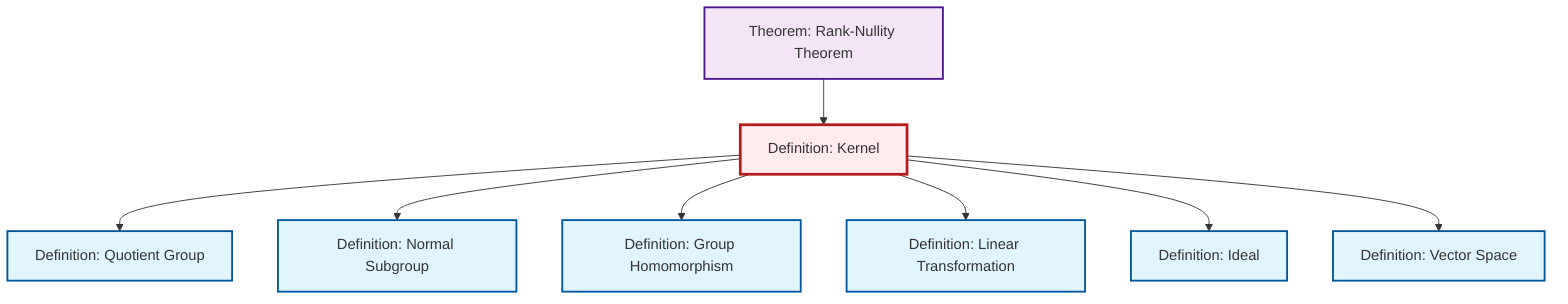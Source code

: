 graph TD
    classDef definition fill:#e1f5fe,stroke:#01579b,stroke-width:2px
    classDef theorem fill:#f3e5f5,stroke:#4a148c,stroke-width:2px
    classDef axiom fill:#fff3e0,stroke:#e65100,stroke-width:2px
    classDef example fill:#e8f5e9,stroke:#1b5e20,stroke-width:2px
    classDef current fill:#ffebee,stroke:#b71c1c,stroke-width:3px
    def-linear-transformation["Definition: Linear Transformation"]:::definition
    def-normal-subgroup["Definition: Normal Subgroup"]:::definition
    def-ideal["Definition: Ideal"]:::definition
    def-homomorphism["Definition: Group Homomorphism"]:::definition
    def-kernel["Definition: Kernel"]:::definition
    def-vector-space["Definition: Vector Space"]:::definition
    thm-rank-nullity["Theorem: Rank-Nullity Theorem"]:::theorem
    def-quotient-group["Definition: Quotient Group"]:::definition
    def-kernel --> def-quotient-group
    thm-rank-nullity --> def-kernel
    def-kernel --> def-normal-subgroup
    def-kernel --> def-homomorphism
    def-kernel --> def-linear-transformation
    def-kernel --> def-ideal
    def-kernel --> def-vector-space
    class def-kernel current